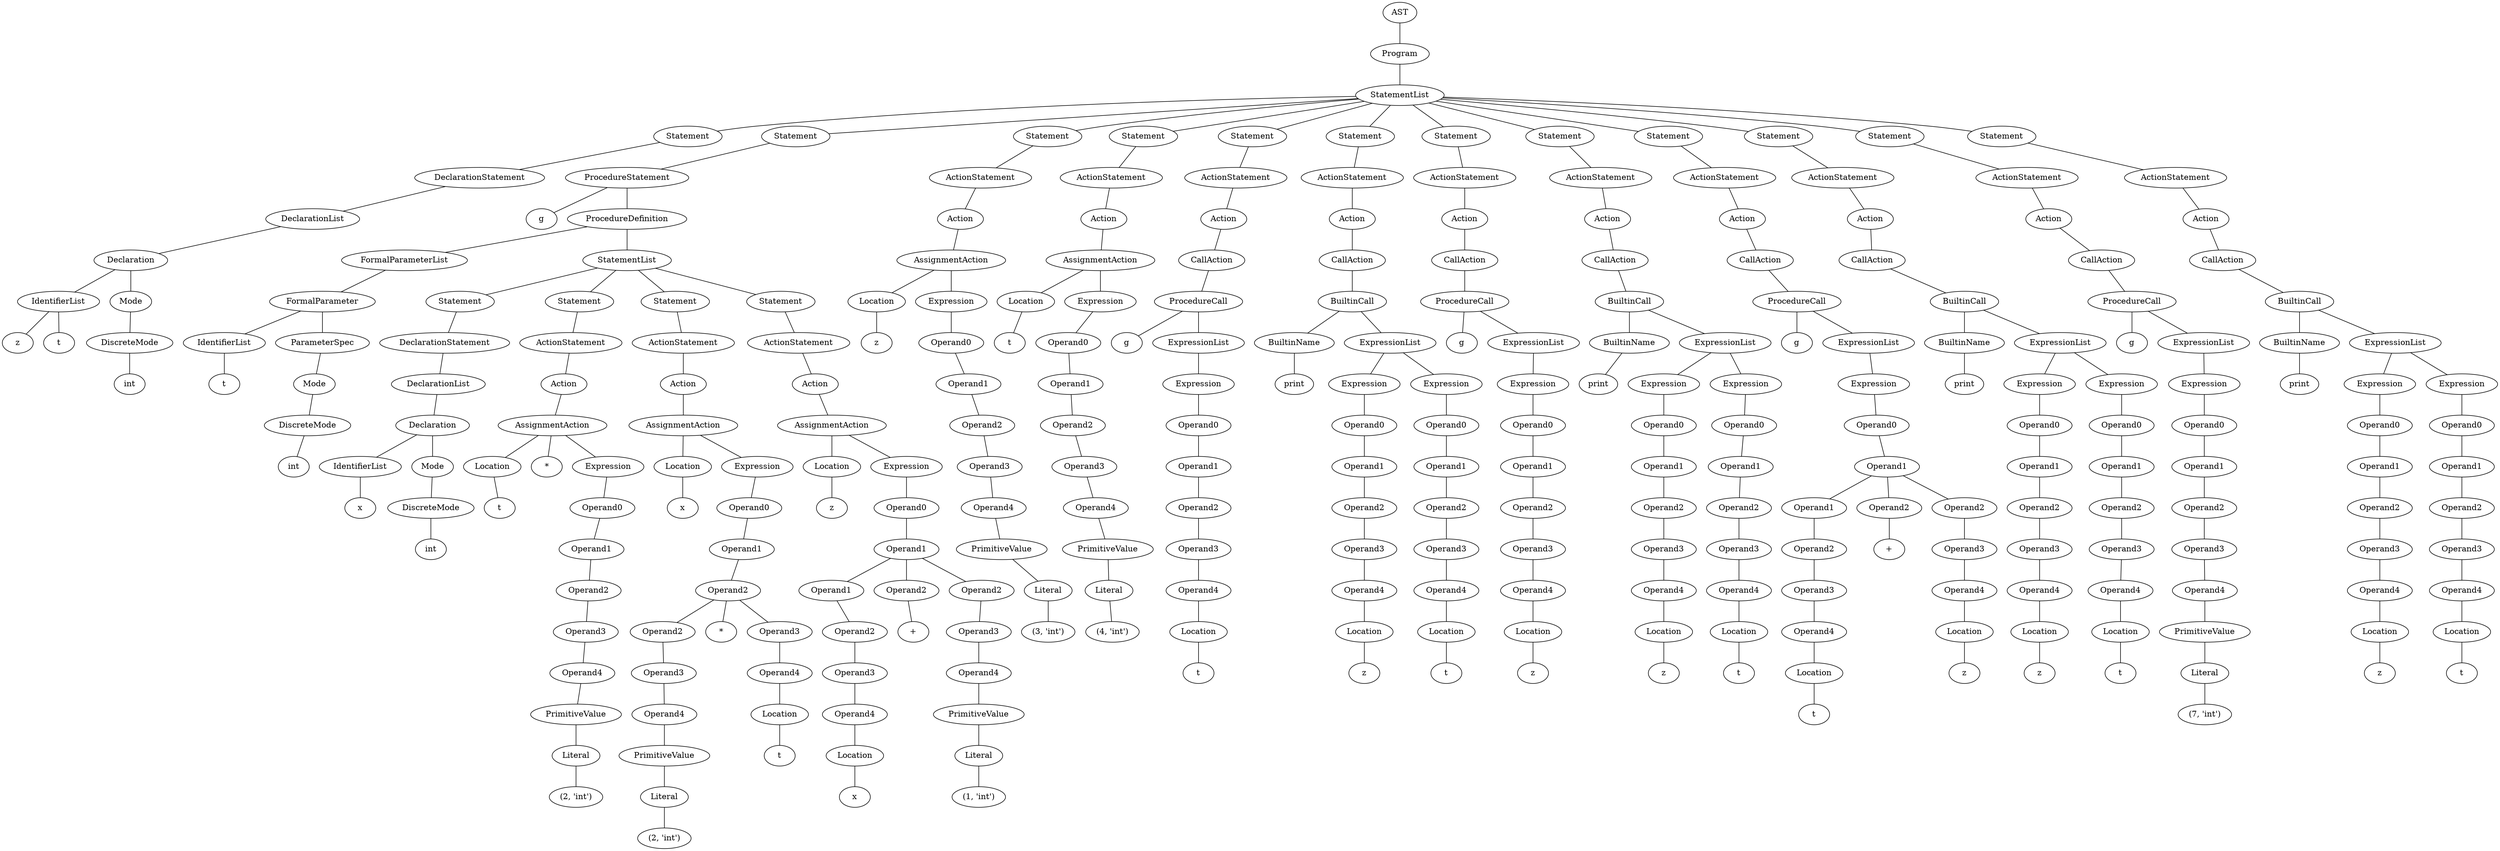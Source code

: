 graph G {
56866296 [label=AST];
56866408 [label=Program];
56866296 -- 56866408;
56866408 [label=Program];
56867304 [label=StatementList];
56866408 -- 56867304;
56867304 [label=StatementList];
49681856 [label=Statement];
56867304 -- 49681856;
49681856 [label=Statement];
56783144 [label=DeclarationStatement];
49681856 -- 56783144;
56783144 [label=DeclarationStatement];
49681576 [label=DeclarationList];
56783144 -- 49681576;
49681576 [label=DeclarationList];
56694040 [label=Declaration];
49681576 -- 56694040;
56694040 [label=Declaration];
56693984 [label=IdentifierList];
56694040 -- 56693984;
56693984 [label=IdentifierList];
10913251567470200973 [label=z];
56693984 -- 10913251567470200973;
9420909375679594856 [label=t];
56693984 -- 9420909375679594856;
49682024 [label=Mode];
56694040 -- 49682024;
49682024 [label=Mode];
50820936 [label=DiscreteMode];
49682024 -- 50820936;
50820936 [label=DiscreteMode];
13595537946750786088 [label=int];
50820936 -- 13595537946750786088;
56694488 [label=Statement];
56867304 -- 56694488;
56694488 [label=Statement];
56696672 [label=ProcedureStatement];
56694488 -- 56696672;
56696672 [label=ProcedureStatement];
12285491764901152807 [label=g];
56696672 -- 12285491764901152807;
56713568 [label=ProcedureDefinition];
56696672 -- 56713568;
56713568 [label=ProcedureDefinition];
56694264 [label=FormalParameterList];
56713568 -- 56694264;
56694264 [label=FormalParameterList];
56694936 [label=FormalParameter];
56694264 -- 56694936;
56694936 [label=FormalParameter];
56694656 [label=IdentifierList];
56694936 -- 56694656;
56694656 [label=IdentifierList];
11322046846388177771 [label=t];
56694656 -- 11322046846388177771;
56694824 [label=ParameterSpec];
56694936 -- 56694824;
56694824 [label=ParameterSpec];
56694712 [label=Mode];
56694824 -- 56694712;
56694712 [label=Mode];
56694320 [label=DiscreteMode];
56694712 -- 56694320;
56694320 [label=DiscreteMode];
13163409826666405860 [label=int];
56694320 -- 13163409826666405860;
56714072 [label=StatementList];
56713568 -- 56714072;
56714072 [label=StatementList];
56695272 [label=Statement];
56714072 -- 56695272;
56695272 [label=Statement];
56695664 [label=DeclarationStatement];
56695272 -- 56695664;
56695664 [label=DeclarationStatement];
56695048 [label=DeclarationList];
56695664 -- 56695048;
56695048 [label=DeclarationList];
56695496 [label=Declaration];
56695048 -- 56695496;
56695496 [label=Declaration];
56695328 [label=IdentifierList];
56695496 -- 56695328;
56695328 [label=IdentifierList];
9692081177394810520 [label=x];
56695328 -- 9692081177394810520;
56695384 [label=Mode];
56695496 -- 56695384;
56695384 [label=Mode];
56694992 [label=DiscreteMode];
56695384 -- 56694992;
56694992 [label=DiscreteMode];
10974861701276438229 [label=int];
56694992 -- 10974861701276438229;
56696560 [label=Statement];
56714072 -- 56696560;
56696560 [label=Statement];
56696504 [label=ActionStatement];
56696560 -- 56696504;
56696504 [label=ActionStatement];
56695720 [label=Action];
56696504 -- 56695720;
56695720 [label=Action];
56696392 [label=AssignmentAction];
56695720 -- 56696392;
56696392 [label=AssignmentAction];
56695776 [label=Location];
56696392 -- 56695776;
56695776 [label=Location];
12493022879409737937 [label=t];
56695776 -- 12493022879409737937;
13365177729133772212 [label="*"];
56696392 -- 13365177729133772212;
56696336 [label=Expression];
56696392 -- 56696336;
56696336 [label=Expression];
56696280 [label=Operand0];
56696336 -- 56696280;
56696280 [label=Operand0];
56696224 [label=Operand1];
56696280 -- 56696224;
56696224 [label=Operand1];
56696168 [label=Operand2];
56696224 -- 56696168;
56696168 [label=Operand2];
56696112 [label=Operand3];
56696168 -- 56696112;
56696112 [label=Operand3];
56695888 [label=Operand4];
56696112 -- 56695888;
56695888 [label=Operand4];
56696000 [label=PrimitiveValue];
56695888 -- 56696000;
56696000 [label=PrimitiveValue];
56695832 [label=Literal];
56696000 -- 56695832;
56695832 [label=Literal];
13785754145201213736 [label="(2, 'int')"];
56695832 -- 13785754145201213736;
56713904 [label=Statement];
56714072 -- 56713904;
56713904 [label=Statement];
56713848 [label=ActionStatement];
56713904 -- 56713848;
56713848 [label=ActionStatement];
56696616 [label=Action];
56713848 -- 56696616;
56696616 [label=Action];
56713400 [label=AssignmentAction];
56696616 -- 56713400;
56713400 [label=AssignmentAction];
56695216 [label=Location];
56713400 -- 56695216;
56695216 [label=Location];
13314275221745125800 [label=x];
56695216 -- 13314275221745125800;
56713792 [label=Expression];
56713400 -- 56713792;
56713792 [label=Expression];
56713736 [label=Operand0];
56713792 -- 56713736;
56713736 [label=Operand0];
56696728 [label=Operand1];
56713736 -- 56696728;
56696728 [label=Operand1];
56713624 [label=Operand2];
56696728 -- 56713624;
56713624 [label=Operand2];
56713288 [label=Operand2];
56713624 -- 56713288;
56713288 [label=Operand2];
56696784 [label=Operand3];
56713288 -- 56696784;
56696784 [label=Operand3];
56695608 [label=Operand4];
56696784 -- 56695608;
56695608 [label=Operand4];
56695944 [label=PrimitiveValue];
56695608 -- 56695944;
56695944 [label=PrimitiveValue];
56696448 [label=Literal];
56695944 -- 56696448;
56696448 [label=Literal];
13620286187374968664 [label="(2, 'int')"];
56696448 -- 13620286187374968664;
9645003677543255397 [label="*"];
56713624 -- 9645003677543255397;
56713456 [label=Operand3];
56713624 -- 56713456;
56713456 [label=Operand3];
56713512 [label=Operand4];
56713456 -- 56713512;
56713512 [label=Operand4];
56713344 [label=Location];
56713512 -- 56713344;
56713344 [label=Location];
11043487064650350421 [label=t];
56713344 -- 11043487064650350421;
56714968 [label=Statement];
56714072 -- 56714968;
56714968 [label=Statement];
56714800 [label=ActionStatement];
56714968 -- 56714800;
56714800 [label=ActionStatement];
56714016 [label=Action];
56714800 -- 56714016;
56714016 [label=Action];
56714912 [label=AssignmentAction];
56714016 -- 56714912;
56714912 [label=AssignmentAction];
56696056 [label=Location];
56714912 -- 56696056;
56696056 [label=Location];
10542607393757760890 [label=z];
56696056 -- 10542607393757760890;
56714856 [label=Expression];
56714912 -- 56714856;
56714856 [label=Expression];
56714352 [label=Operand0];
56714856 -- 56714352;
56714352 [label=Operand0];
56714744 [label=Operand1];
56714352 -- 56714744;
56714744 [label=Operand1];
56714240 [label=Operand1];
56714744 -- 56714240;
56714240 [label=Operand1];
56714184 [label=Operand2];
56714240 -- 56714184;
56714184 [label=Operand2];
56695552 [label=Operand3];
56714184 -- 56695552;
56695552 [label=Operand3];
56713680 [label=Operand4];
56695552 -- 56713680;
56713680 [label=Operand4];
56713960 [label=Location];
56713680 -- 56713960;
56713960 [label=Location];
12108669180122016308 [label=x];
56713960 -- 12108669180122016308;
56714296 [label=Operand2];
56714744 -- 56714296;
56714296 [label=Operand2];
11155366037221846162 [label="+"];
56714296 -- 11155366037221846162;
56714688 [label=Operand2];
56714744 -- 56714688;
56714688 [label=Operand2];
56714632 [label=Operand3];
56714688 -- 56714632;
56714632 [label=Operand3];
56714520 [label=Operand4];
56714632 -- 56714520;
56714520 [label=Operand4];
56714464 [label=PrimitiveValue];
56714520 -- 56714464;
56714464 [label=PrimitiveValue];
56714128 [label=Literal];
56714464 -- 56714128;
56714128 [label=Literal];
12397076245890653379 [label="(1, 'int')"];
56714128 -- 12397076245890653379;
56694880 [label=Statement];
56867304 -- 56694880;
56694880 [label=Statement];
56714408 [label=ActionStatement];
56694880 -- 56714408;
56714408 [label=ActionStatement];
56694600 [label=Action];
56714408 -- 56694600;
56694600 [label=Action];
56714576 [label=AssignmentAction];
56694600 -- 56714576;
56714576 [label=AssignmentAction];
49681128 [label=Location];
56714576 -- 49681128;
49681128 [label=Location];
11595232528890746487 [label=z];
49681128 -- 11595232528890746487;
56715080 [label=Expression];
56714576 -- 56715080;
56715080 [label=Expression];
56715248 [label=Operand0];
56715080 -- 56715248;
56715248 [label=Operand0];
56715136 [label=Operand1];
56715248 -- 56715136;
56715136 [label=Operand1];
56715192 [label=Operand2];
56715136 -- 56715192;
56715192 [label=Operand2];
56715416 [label=Operand3];
56715192 -- 56715416;
56715416 [label=Operand3];
56889240 [label=Operand4];
56715416 -- 56889240;
56889240 [label=Operand4];
56694432 [label=PrimitiveValue];
56889240 -- 56694432;
56694432 [label=PrimitiveValue];
56695160 [label=Literal];
56694432 -- 56695160;
56695160 [label=Literal];
12723035106363242049 [label="(3, 'int')"];
56695160 -- 12723035106363242049;
56716088 [label=Statement];
56867304 -- 56716088;
56716088 [label=Statement];
56716032 [label=ActionStatement];
56716088 -- 56716032;
56716032 [label=ActionStatement];
56715472 [label=Action];
56716032 -- 56715472;
56715472 [label=Action];
56715920 [label=AssignmentAction];
56715472 -- 56715920;
56715920 [label=AssignmentAction];
56694376 [label=Location];
56715920 -- 56694376;
56694376 [label=Location];
11719103339323685554 [label=t];
56694376 -- 11719103339323685554;
56715864 [label=Expression];
56715920 -- 56715864;
56715864 [label=Expression];
56715808 [label=Operand0];
56715864 -- 56715808;
56715808 [label=Operand0];
56715752 [label=Operand1];
56715808 -- 56715752;
56715752 [label=Operand1];
56715696 [label=Operand2];
56715752 -- 56715696;
56715696 [label=Operand2];
56715640 [label=Operand3];
56715696 -- 56715640;
56715640 [label=Operand3];
56694544 [label=Operand4];
56715640 -- 56694544;
56694544 [label=Operand4];
56715024 [label=PrimitiveValue];
56694544 -- 56715024;
56715024 [label=PrimitiveValue];
56715360 [label=Literal];
56715024 -- 56715360;
56715360 [label=Literal];
11203293055603636530 [label="(4, 'int')"];
56715360 -- 11203293055603636530;
56716256 [label=Statement];
56867304 -- 56716256;
56716256 [label=Statement];
56716816 [label=ActionStatement];
56716256 -- 56716816;
56716816 [label=ActionStatement];
56716704 [label=Action];
56716816 -- 56716704;
56716704 [label=Action];
56716144 [label=CallAction];
56716704 -- 56716144;
56716144 [label=CallAction];
56716592 [label=ProcedureCall];
56716144 -- 56716592;
56716592 [label=ProcedureCall];
11671595055800011640 [label=g];
56716592 -- 11671595055800011640;
56716536 [label=ExpressionList];
56716592 -- 56716536;
56716536 [label=ExpressionList];
56716480 [label=Expression];
56716536 -- 56716480;
56716480 [label=Expression];
56716424 [label=Operand0];
56716480 -- 56716424;
56716424 [label=Operand0];
56715976 [label=Operand1];
56716424 -- 56715976;
56715976 [label=Operand1];
56715304 [label=Operand2];
56715976 -- 56715304;
56715304 [label=Operand2];
56716200 [label=Operand3];
56715304 -- 56716200;
56716200 [label=Operand3];
56716312 [label=Operand4];
56716200 -- 56716312;
56716312 [label=Operand4];
56695104 [label=Location];
56716312 -- 56695104;
56695104 [label=Location];
10005725838688946044 [label=t];
56695104 -- 10005725838688946044;
56715528 [label=Statement];
56867304 -- 56715528;
56715528 [label=Statement];
56869048 [label=ActionStatement];
56715528 -- 56869048;
56869048 [label=ActionStatement];
56869664 [label=Action];
56869048 -- 56869664;
56869664 [label=Action];
56716984 [label=CallAction];
56869664 -- 56716984;
56716984 [label=CallAction];
56717040 [label=BuiltinCall];
56716984 -- 56717040;
56717040 [label=BuiltinCall];
56715584 [label=BuiltinName];
56717040 -- 56715584;
56715584 [label=BuiltinName];
12753181814351825082 [label=print];
56715584 -- 12753181814351825082;
56869496 [label=ExpressionList];
56717040 -- 56869496;
56869496 [label=ExpressionList];
56717264 [label=Expression];
56869496 -- 56717264;
56717264 [label=Expression];
56717208 [label=Operand0];
56717264 -- 56717208;
56717208 [label=Operand0];
56717152 [label=Operand1];
56717208 -- 56717152;
56717152 [label=Operand1];
56717096 [label=Operand2];
56717152 -- 56717096;
56717096 [label=Operand2];
56875776 [label=Operand3];
56717096 -- 56875776;
56875776 [label=Operand3];
56716928 [label=Operand4];
56875776 -- 56716928;
56716928 [label=Operand4];
56716368 [label=Location];
56716928 -- 56716368;
56716368 [label=Location];
13456569769807248084 [label=z];
56716368 -- 13456569769807248084;
56869440 [label=Expression];
56869496 -- 56869440;
56869440 [label=Expression];
56869384 [label=Operand0];
56869440 -- 56869384;
56869384 [label=Operand0];
56869328 [label=Operand1];
56869384 -- 56869328;
56869328 [label=Operand1];
56869272 [label=Operand2];
56869328 -- 56869272;
56869272 [label=Operand2];
56869104 [label=Operand3];
56869272 -- 56869104;
56869104 [label=Operand3];
56869160 [label=Operand4];
56869104 -- 56869160;
56869160 [label=Operand4];
56868992 [label=Location];
56869160 -- 56868992;
56868992 [label=Location];
13766847631127923536 [label=t];
56868992 -- 13766847631127923536;
56869776 [label=Statement];
56867304 -- 56869776;
56869776 [label=Statement];
56870336 [label=ActionStatement];
56869776 -- 56870336;
56870336 [label=ActionStatement];
56870224 [label=Action];
56870336 -- 56870224;
56870224 [label=Action];
56868936 [label=CallAction];
56870224 -- 56868936;
56868936 [label=CallAction];
56870112 [label=ProcedureCall];
56868936 -- 56870112;
56870112 [label=ProcedureCall];
13809468699044637155 [label=g];
56870112 -- 13809468699044637155;
56870056 [label=ExpressionList];
56870112 -- 56870056;
56870056 [label=ExpressionList];
56870000 [label=Expression];
56870056 -- 56870000;
56870000 [label=Expression];
56869944 [label=Operand0];
56870000 -- 56869944;
56869944 [label=Operand0];
56869216 [label=Operand1];
56869944 -- 56869216;
56869216 [label=Operand1];
56716648 [label=Operand2];
56869216 -- 56716648;
56716648 [label=Operand2];
56869552 [label=Operand3];
56716648 -- 56869552;
56869552 [label=Operand3];
56869832 [label=Operand4];
56869552 -- 56869832;
56869832 [label=Operand4];
56716760 [label=Location];
56869832 -- 56716760;
56716760 [label=Location];
9560588501800611684 [label=z];
56716760 -- 9560588501800611684;
56870448 [label=Statement];
56867304 -- 56870448;
56870448 [label=Statement];
56870952 [label=ActionStatement];
56870448 -- 56870952;
56870952 [label=ActionStatement];
56871680 [label=Action];
56870952 -- 56871680;
56871680 [label=Action];
56870560 [label=CallAction];
56871680 -- 56870560;
56870560 [label=CallAction];
56871064 [label=BuiltinCall];
56870560 -- 56871064;
56871064 [label=BuiltinCall];
56869720 [label=BuiltinName];
56871064 -- 56869720;
56869720 [label=BuiltinName];
11714299029689415822 [label=print];
56869720 -- 11714299029689415822;
56871512 [label=ExpressionList];
56871064 -- 56871512;
56871512 [label=ExpressionList];
56870896 [label=Expression];
56871512 -- 56870896;
56870896 [label=Expression];
56870840 [label=Operand0];
56870896 -- 56870840;
56870840 [label=Operand0];
56870784 [label=Operand1];
56870840 -- 56870784;
56870784 [label=Operand1];
56870728 [label=Operand2];
56870784 -- 56870728;
56870728 [label=Operand2];
56869608 [label=Operand3];
56870728 -- 56869608;
56869608 [label=Operand3];
56870616 [label=Operand4];
56869608 -- 56870616;
56870616 [label=Operand4];
56869888 [label=Location];
56870616 -- 56869888;
56869888 [label=Location];
9683775459252805268 [label=z];
56869888 -- 9683775459252805268;
56871456 [label=Expression];
56871512 -- 56871456;
56871456 [label=Expression];
56871400 [label=Operand0];
56871456 -- 56871400;
56871400 [label=Operand0];
56871344 [label=Operand1];
56871400 -- 56871344;
56871344 [label=Operand1];
56871288 [label=Operand2];
56871344 -- 56871288;
56871288 [label=Operand2];
56871120 [label=Operand3];
56871288 -- 56871120;
56871120 [label=Operand3];
56871176 [label=Operand4];
56871120 -- 56871176;
56871176 [label=Operand4];
56871008 [label=Location];
56871176 -- 56871008;
56871008 [label=Location];
11503656250041757923 [label=t];
56871008 -- 11503656250041757923;
56871792 [label=Statement];
56867304 -- 56871792;
56871792 [label=Statement];
56872632 [label=ActionStatement];
56871792 -- 56872632;
56872632 [label=ActionStatement];
56872520 [label=Action];
56872632 -- 56872520;
56872520 [label=Action];
56870672 [label=CallAction];
56872520 -- 56870672;
56870672 [label=CallAction];
56872016 [label=ProcedureCall];
56870672 -- 56872016;
56872016 [label=ProcedureCall];
11329547321603384482 [label=g];
56872016 -- 11329547321603384482;
56872464 [label=ExpressionList];
56872016 -- 56872464;
56872464 [label=ExpressionList];
56872408 [label=Expression];
56872464 -- 56872408;
56872408 [label=Expression];
56871960 [label=Operand0];
56872408 -- 56871960;
56871960 [label=Operand0];
56872296 [label=Operand1];
56871960 -- 56872296;
56872296 [label=Operand1];
56870504 [label=Operand1];
56872296 -- 56870504;
56870504 [label=Operand1];
56870168 [label=Operand2];
56870504 -- 56870168;
56870168 [label=Operand2];
56871568 [label=Operand3];
56870168 -- 56871568;
56871568 [label=Operand3];
56871848 [label=Operand4];
56871568 -- 56871848;
56871848 [label=Operand4];
56870280 [label=Location];
56871848 -- 56870280;
56870280 [label=Location];
11850375249944120471 [label=t];
56870280 -- 11850375249944120471;
56871232 [label=Operand2];
56872296 -- 56871232;
56871232 [label=Operand2];
9624791091192475886 [label="+"];
56871232 -- 9624791091192475886;
56872240 [label=Operand2];
56872296 -- 56872240;
56872240 [label=Operand2];
56872128 [label=Operand3];
56872240 -- 56872128;
56872128 [label=Operand3];
56872072 [label=Operand4];
56872128 -- 56872072;
56872072 [label=Operand4];
56871904 [label=Location];
56872072 -- 56871904;
56871904 [label=Location];
13144052968355263353 [label=z];
56871904 -- 13144052968355263353;
56872744 [label=Statement];
56867304 -- 56872744;
56872744 [label=Statement];
56865120 [label=ActionStatement];
56872744 -- 56865120;
56865120 [label=ActionStatement];
56865736 [label=Action];
56865120 -- 56865736;
56865736 [label=Action];
56872800 [label=CallAction];
56865736 -- 56872800;
56872800 [label=CallAction];
56872912 [label=BuiltinCall];
56872800 -- 56872912;
56872912 [label=BuiltinCall];
56871736 [label=BuiltinName];
56872912 -- 56871736;
56871736 [label=BuiltinName];
13636949492056033731 [label=print];
56871736 -- 13636949492056033731;
56865568 [label=ExpressionList];
56872912 -- 56865568;
56865568 [label=ExpressionList];
56864952 [label=Expression];
56865568 -- 56864952;
56864952 [label=Expression];
56864896 [label=Operand0];
56864952 -- 56864896;
56864896 [label=Operand0];
56864840 [label=Operand1];
56864896 -- 56864840;
56864840 [label=Operand1];
56867864 [label=Operand2];
56864840 -- 56867864;
56867864 [label=Operand2];
56871624 [label=Operand3];
56867864 -- 56871624;
56871624 [label=Operand3];
56872856 [label=Operand4];
56871624 -- 56872856;
56872856 [label=Operand4];
56872184 [label=Location];
56872856 -- 56872184;
56872184 [label=Location];
13297137865040571378 [label=z];
56872184 -- 13297137865040571378;
56865512 [label=Expression];
56865568 -- 56865512;
56865512 [label=Expression];
56865456 [label=Operand0];
56865512 -- 56865456;
56865456 [label=Operand0];
56865400 [label=Operand1];
56865456 -- 56865400;
56865400 [label=Operand1];
56865344 [label=Operand2];
56865400 -- 56865344;
56865344 [label=Operand2];
56865176 [label=Operand3];
56865344 -- 56865176;
56865176 [label=Operand3];
56865232 [label=Operand4];
56865176 -- 56865232;
56865232 [label=Operand4];
56865064 [label=Location];
56865232 -- 56865064;
56865064 [label=Location];
13580293301092190968 [label=t];
56865064 -- 13580293301092190968;
56865848 [label=Statement];
56867304 -- 56865848;
56865848 [label=Statement];
56866464 [label=ActionStatement];
56865848 -- 56866464;
56866464 [label=ActionStatement];
56866352 [label=Action];
56866464 -- 56866352;
56866352 [label=Action];
56865008 [label=CallAction];
56866352 -- 56865008;
56865008 [label=CallAction];
56866240 [label=ProcedureCall];
56865008 -- 56866240;
56866240 [label=ProcedureCall];
12615791590073159176 [label=g];
56866240 -- 12615791590073159176;
56866184 [label=ExpressionList];
56866240 -- 56866184;
56866184 [label=ExpressionList];
56866128 [label=Expression];
56866184 -- 56866128;
56866128 [label=Expression];
56866072 [label=Operand0];
56866128 -- 56866072;
56866072 [label=Operand0];
56866016 [label=Operand1];
56866072 -- 56866016;
56866016 [label=Operand1];
56865288 [label=Operand2];
56866016 -- 56865288;
56865288 [label=Operand2];
56872352 [label=Operand3];
56865288 -- 56872352;
56872352 [label=Operand3];
56865624 [label=Operand4];
56872352 -- 56865624;
56865624 [label=Operand4];
56865904 [label=PrimitiveValue];
56865624 -- 56865904;
56865904 [label=PrimitiveValue];
56872576 [label=Literal];
56865904 -- 56872576;
56872576 [label=Literal];
12296296707113639467 [label="(7, 'int')"];
56872576 -- 12296296707113639467;
56866576 [label=Statement];
56867304 -- 56866576;
56866576 [label=Statement];
56867024 [label=ActionStatement];
56866576 -- 56867024;
56867024 [label=ActionStatement];
56867752 [label=Action];
56867024 -- 56867752;
56867752 [label=Action];
56866632 [label=CallAction];
56867752 -- 56866632;
56866632 [label=CallAction];
56867136 [label=BuiltinCall];
56866632 -- 56867136;
56867136 [label=BuiltinCall];
56865792 [label=BuiltinName];
56867136 -- 56865792;
56865792 [label=BuiltinName];
11548895921654903519 [label=print];
56865792 -- 11548895921654903519;
56867584 [label=ExpressionList];
56867136 -- 56867584;
56867584 [label=ExpressionList];
56866968 [label=Expression];
56867584 -- 56866968;
56866968 [label=Expression];
56866912 [label=Operand0];
56866968 -- 56866912;
56866912 [label=Operand0];
56866856 [label=Operand1];
56866912 -- 56866856;
56866856 [label=Operand1];
56866800 [label=Operand2];
56866856 -- 56866800;
56866800 [label=Operand2];
56865680 [label=Operand3];
56866800 -- 56865680;
56865680 [label=Operand3];
56866688 [label=Operand4];
56865680 -- 56866688;
56866688 [label=Operand4];
56865960 [label=Location];
56866688 -- 56865960;
56865960 [label=Location];
12901831809990900947 [label=z];
56865960 -- 12901831809990900947;
56867528 [label=Expression];
56867584 -- 56867528;
56867528 [label=Expression];
56867472 [label=Operand0];
56867528 -- 56867472;
56867472 [label=Operand0];
56867416 [label=Operand1];
56867472 -- 56867416;
56867416 [label=Operand1];
56867360 [label=Operand2];
56867416 -- 56867360;
56867360 [label=Operand2];
56867192 [label=Operand3];
56867360 -- 56867192;
56867192 [label=Operand3];
56867248 [label=Operand4];
56867192 -- 56867248;
56867248 [label=Operand4];
56867080 [label=Location];
56867248 -- 56867080;
56867080 [label=Location];
12594705205040876077 [label=t];
56867080 -- 12594705205040876077;
}
